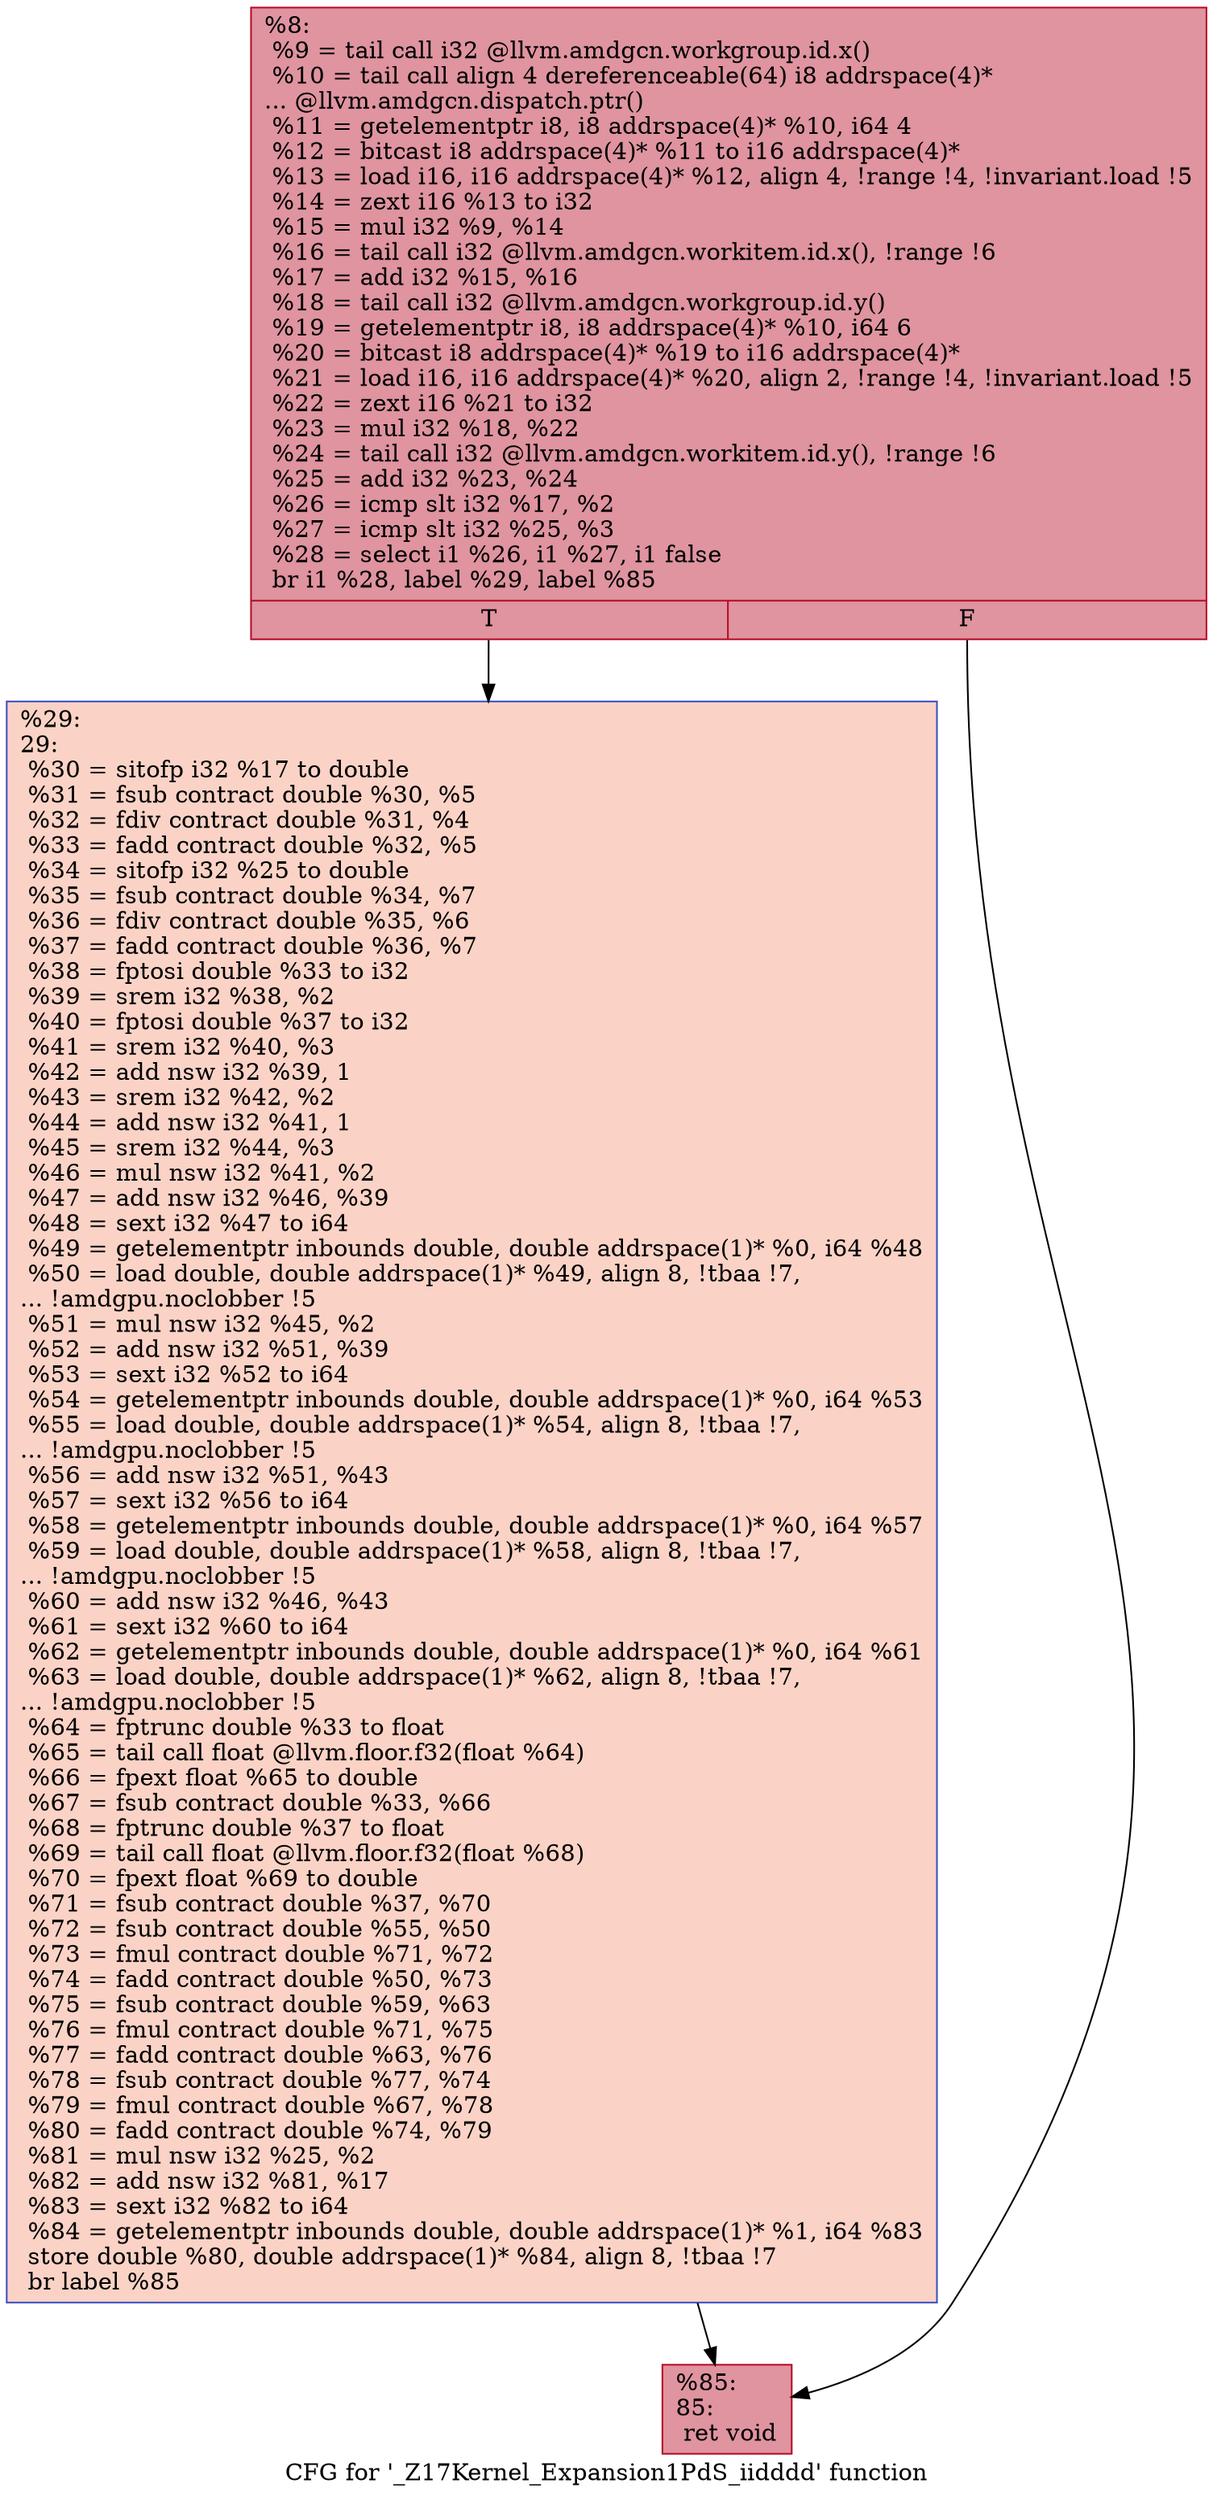 digraph "CFG for '_Z17Kernel_Expansion1PdS_iidddd' function" {
	label="CFG for '_Z17Kernel_Expansion1PdS_iidddd' function";

	Node0x56eed00 [shape=record,color="#b70d28ff", style=filled, fillcolor="#b70d2870",label="{%8:\l  %9 = tail call i32 @llvm.amdgcn.workgroup.id.x()\l  %10 = tail call align 4 dereferenceable(64) i8 addrspace(4)*\l... @llvm.amdgcn.dispatch.ptr()\l  %11 = getelementptr i8, i8 addrspace(4)* %10, i64 4\l  %12 = bitcast i8 addrspace(4)* %11 to i16 addrspace(4)*\l  %13 = load i16, i16 addrspace(4)* %12, align 4, !range !4, !invariant.load !5\l  %14 = zext i16 %13 to i32\l  %15 = mul i32 %9, %14\l  %16 = tail call i32 @llvm.amdgcn.workitem.id.x(), !range !6\l  %17 = add i32 %15, %16\l  %18 = tail call i32 @llvm.amdgcn.workgroup.id.y()\l  %19 = getelementptr i8, i8 addrspace(4)* %10, i64 6\l  %20 = bitcast i8 addrspace(4)* %19 to i16 addrspace(4)*\l  %21 = load i16, i16 addrspace(4)* %20, align 2, !range !4, !invariant.load !5\l  %22 = zext i16 %21 to i32\l  %23 = mul i32 %18, %22\l  %24 = tail call i32 @llvm.amdgcn.workitem.id.y(), !range !6\l  %25 = add i32 %23, %24\l  %26 = icmp slt i32 %17, %2\l  %27 = icmp slt i32 %25, %3\l  %28 = select i1 %26, i1 %27, i1 false\l  br i1 %28, label %29, label %85\l|{<s0>T|<s1>F}}"];
	Node0x56eed00:s0 -> Node0x56f2740;
	Node0x56eed00:s1 -> Node0x56f27d0;
	Node0x56f2740 [shape=record,color="#3d50c3ff", style=filled, fillcolor="#f59c7d70",label="{%29:\l29:                                               \l  %30 = sitofp i32 %17 to double\l  %31 = fsub contract double %30, %5\l  %32 = fdiv contract double %31, %4\l  %33 = fadd contract double %32, %5\l  %34 = sitofp i32 %25 to double\l  %35 = fsub contract double %34, %7\l  %36 = fdiv contract double %35, %6\l  %37 = fadd contract double %36, %7\l  %38 = fptosi double %33 to i32\l  %39 = srem i32 %38, %2\l  %40 = fptosi double %37 to i32\l  %41 = srem i32 %40, %3\l  %42 = add nsw i32 %39, 1\l  %43 = srem i32 %42, %2\l  %44 = add nsw i32 %41, 1\l  %45 = srem i32 %44, %3\l  %46 = mul nsw i32 %41, %2\l  %47 = add nsw i32 %46, %39\l  %48 = sext i32 %47 to i64\l  %49 = getelementptr inbounds double, double addrspace(1)* %0, i64 %48\l  %50 = load double, double addrspace(1)* %49, align 8, !tbaa !7,\l... !amdgpu.noclobber !5\l  %51 = mul nsw i32 %45, %2\l  %52 = add nsw i32 %51, %39\l  %53 = sext i32 %52 to i64\l  %54 = getelementptr inbounds double, double addrspace(1)* %0, i64 %53\l  %55 = load double, double addrspace(1)* %54, align 8, !tbaa !7,\l... !amdgpu.noclobber !5\l  %56 = add nsw i32 %51, %43\l  %57 = sext i32 %56 to i64\l  %58 = getelementptr inbounds double, double addrspace(1)* %0, i64 %57\l  %59 = load double, double addrspace(1)* %58, align 8, !tbaa !7,\l... !amdgpu.noclobber !5\l  %60 = add nsw i32 %46, %43\l  %61 = sext i32 %60 to i64\l  %62 = getelementptr inbounds double, double addrspace(1)* %0, i64 %61\l  %63 = load double, double addrspace(1)* %62, align 8, !tbaa !7,\l... !amdgpu.noclobber !5\l  %64 = fptrunc double %33 to float\l  %65 = tail call float @llvm.floor.f32(float %64)\l  %66 = fpext float %65 to double\l  %67 = fsub contract double %33, %66\l  %68 = fptrunc double %37 to float\l  %69 = tail call float @llvm.floor.f32(float %68)\l  %70 = fpext float %69 to double\l  %71 = fsub contract double %37, %70\l  %72 = fsub contract double %55, %50\l  %73 = fmul contract double %71, %72\l  %74 = fadd contract double %50, %73\l  %75 = fsub contract double %59, %63\l  %76 = fmul contract double %71, %75\l  %77 = fadd contract double %63, %76\l  %78 = fsub contract double %77, %74\l  %79 = fmul contract double %67, %78\l  %80 = fadd contract double %74, %79\l  %81 = mul nsw i32 %25, %2\l  %82 = add nsw i32 %81, %17\l  %83 = sext i32 %82 to i64\l  %84 = getelementptr inbounds double, double addrspace(1)* %1, i64 %83\l  store double %80, double addrspace(1)* %84, align 8, !tbaa !7\l  br label %85\l}"];
	Node0x56f2740 -> Node0x56f27d0;
	Node0x56f27d0 [shape=record,color="#b70d28ff", style=filled, fillcolor="#b70d2870",label="{%85:\l85:                                               \l  ret void\l}"];
}
